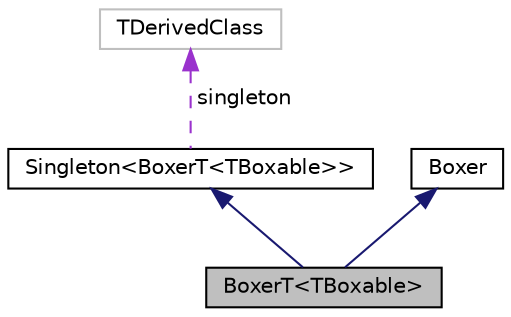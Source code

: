 digraph "BoxerT&lt;TBoxable&gt;"
{
  edge [fontname="Helvetica",fontsize="10",labelfontname="Helvetica",labelfontsize="10"];
  node [fontname="Helvetica",fontsize="10",shape=record];
  Node3 [label="BoxerT\<TBoxable\>",height=0.2,width=0.4,color="black", fillcolor="grey75", style="filled", fontcolor="black"];
  Node5 [label="Singleton\<BoxerT\<TBoxable\>\>",height=0.2,width=0.4,color="black", fillcolor="white", style="filled",URL="$classaworx_1_1lib_1_1lang_1_1Singleton.html"];
  Node4 -> Node3 [dir="back",color="midnightblue",fontsize="10",style="solid",fontname="Helvetica"];
  Node5 -> Node3 [dir="back",color="midnightblue",fontsize="10",style="solid",fontname="Helvetica"];
  Node6 -> Node5 [dir="back",color="darkorchid3",fontsize="10",style="dashed",label=" singleton" ,fontname="Helvetica"];
  Node4 [label="Boxer",height=0.2,width=0.4,color="black", fillcolor="white", style="filled",URL="$classaworx_1_1lib_1_1boxing_1_1Boxer.html"];
  Node6 [label="TDerivedClass",height=0.2,width=0.4,color="grey75", fillcolor="white", style="filled"];
}

